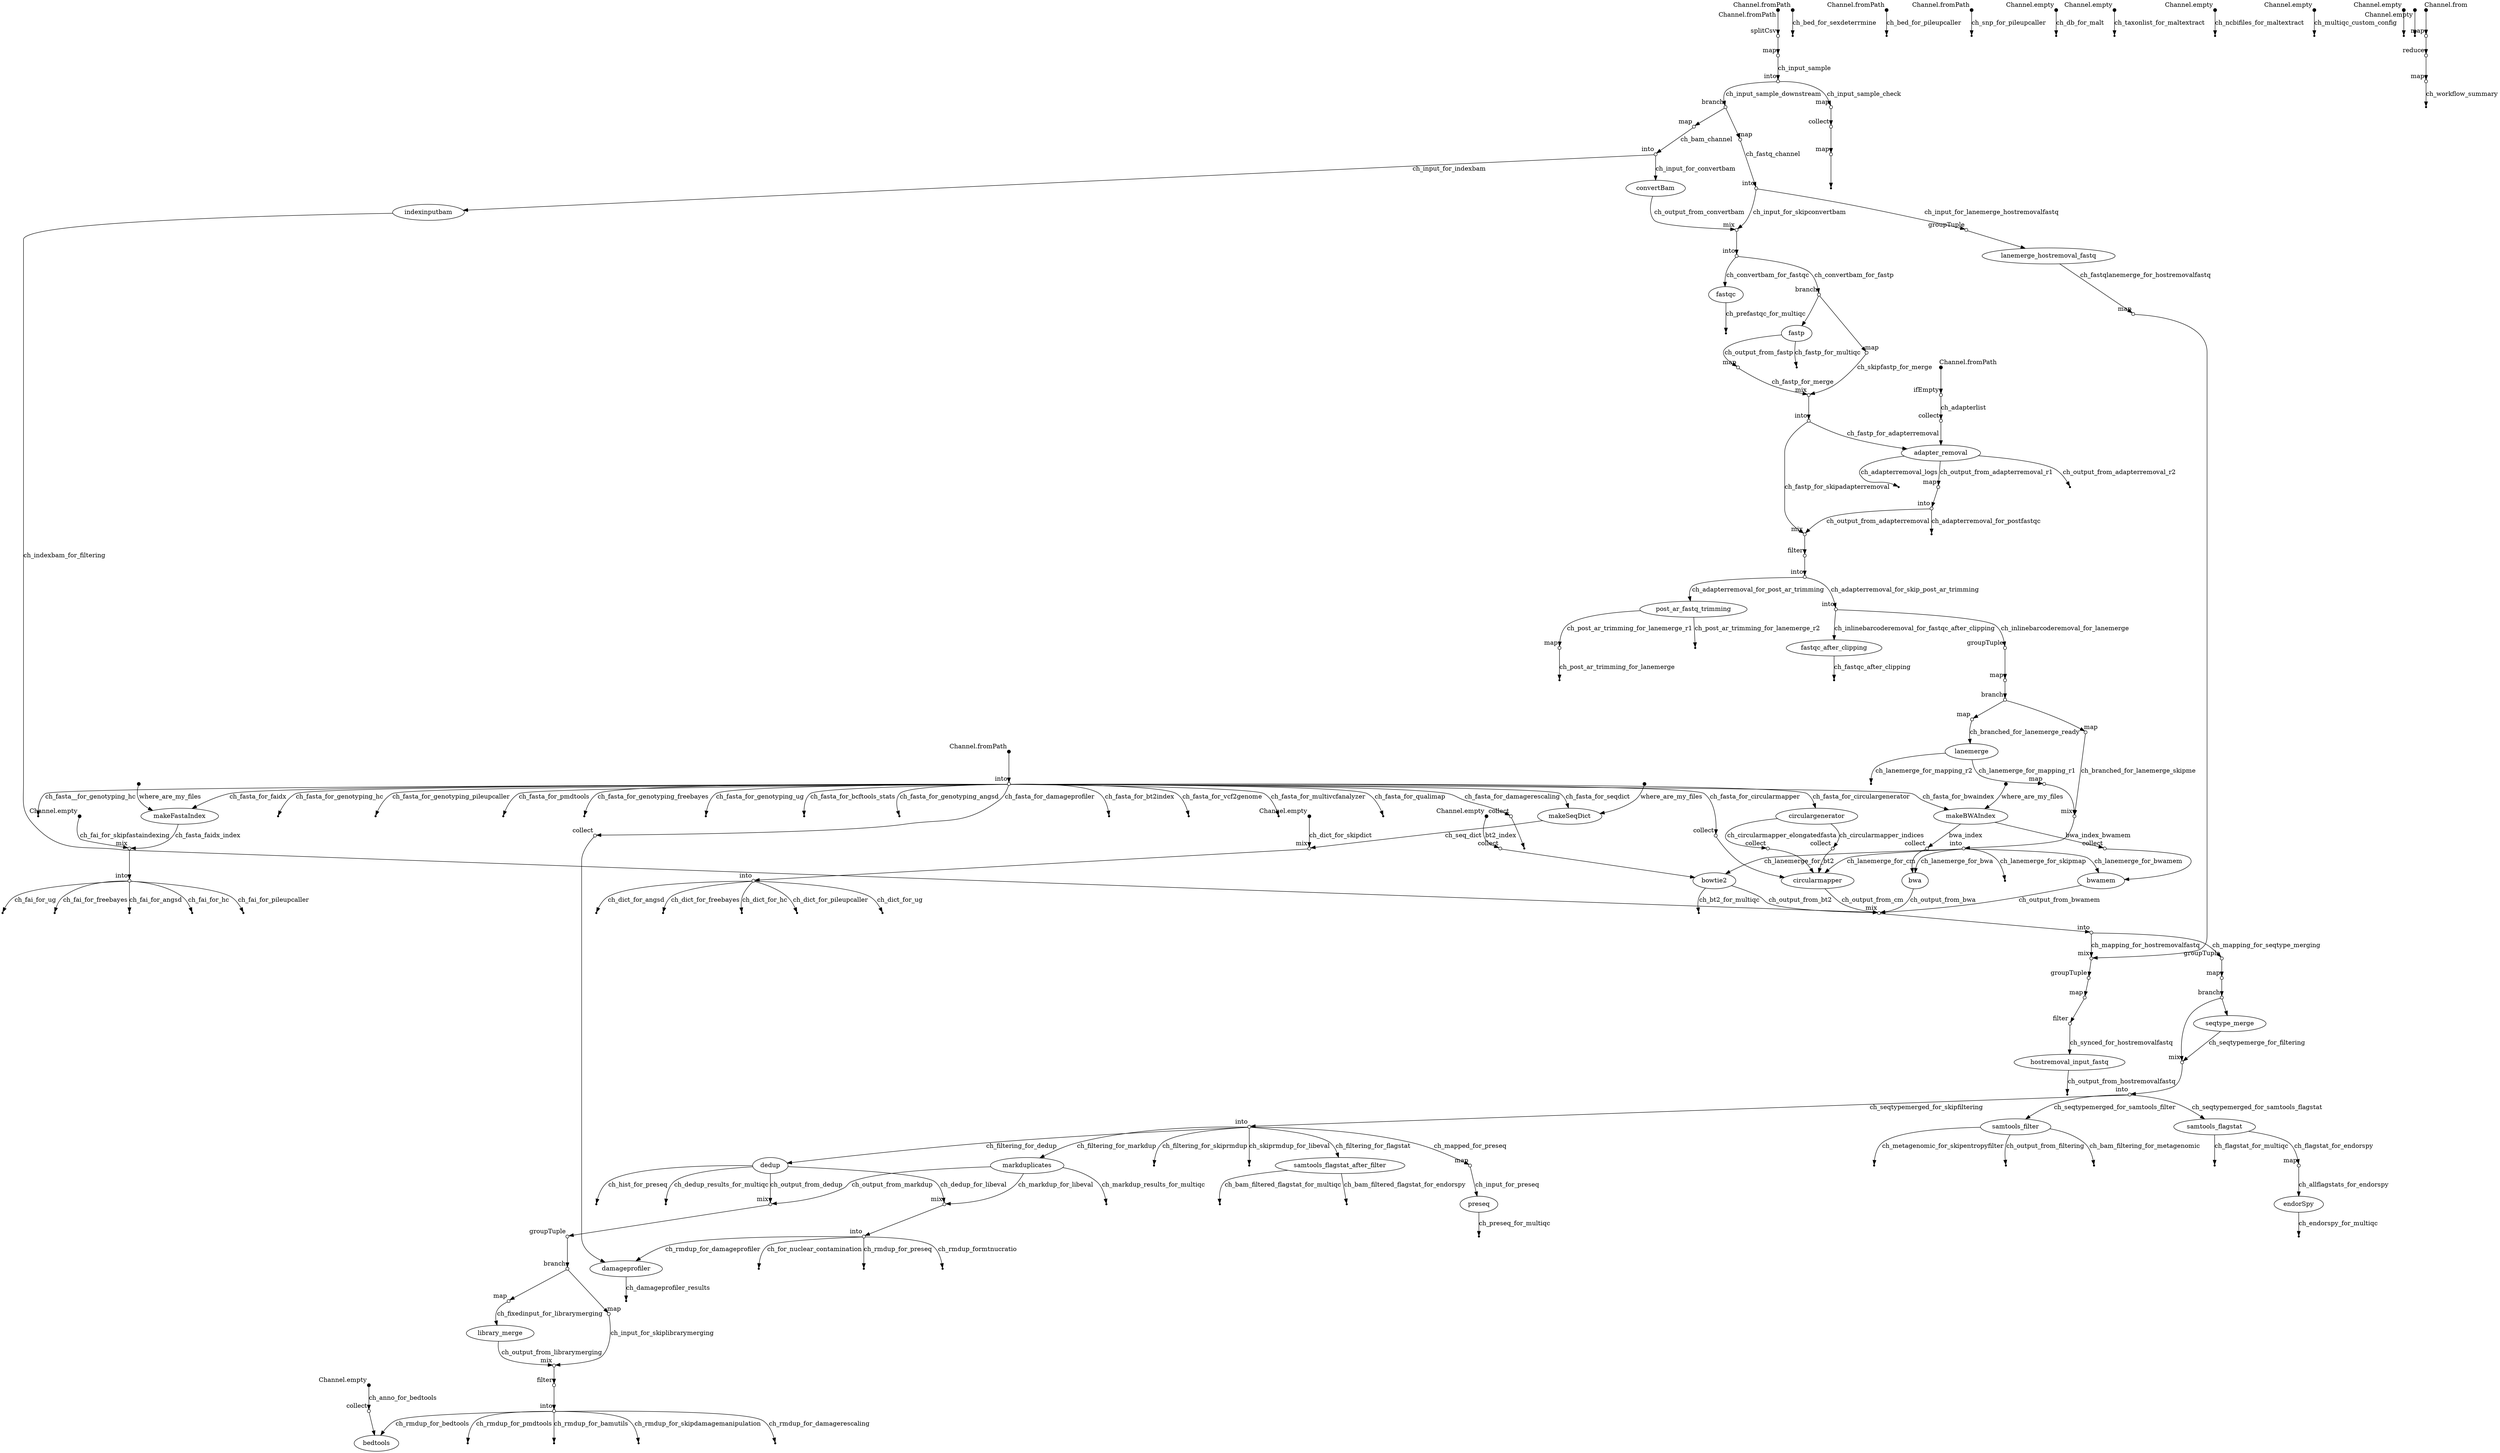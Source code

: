 digraph "pipeline_dag_20211122_190312" {
p0 [shape=point,label="",fixedsize=true,width=0.1,xlabel="Channel.empty"];
p187 [shape=circle,label="",fixedsize=true,width=0.1,xlabel="collect"];
p0 -> p187 [label="ch_anno_for_bedtools"];

p1 [shape=point,label="",fixedsize=true,width=0.1,xlabel="Channel.fromPath"];
p2 [shape=circle,label="",fixedsize=true,width=0.1,xlabel="into"];
p1 -> p2;

p2 [shape=circle,label="",fixedsize=true,width=0.1,xlabel="into"];
p14 [shape=point];
p2 -> p14 [label="ch_fasta__for_genotyping_hc"];

p2 [shape=circle,label="",fixedsize=true,width=0.1,xlabel="into"];
p13 [shape=point];
p2 -> p13 [label="ch_fasta_for_genotyping_hc"];

p2 [shape=circle,label="",fixedsize=true,width=0.1,xlabel="into"];
p12 [shape=point];
p2 -> p12 [label="ch_fasta_for_genotyping_pileupcaller"];

p2 [shape=circle,label="",fixedsize=true,width=0.1,xlabel="into"];
p58 [label="makeFastaIndex"];
p2 -> p58 [label="ch_fasta_for_faidx"];

p2 [shape=circle,label="",fixedsize=true,width=0.1,xlabel="into"];
p54 [label="makeBWAIndex"];
p2 -> p54 [label="ch_fasta_for_bwaindex"];

p2 [shape=circle,label="",fixedsize=true,width=0.1,xlabel="into"];
p11 [shape=point];
p2 -> p11 [label="ch_fasta_for_pmdtools"];

p2 [shape=circle,label="",fixedsize=true,width=0.1,xlabel="into"];
p10 [shape=point];
p2 -> p10 [label="ch_fasta_for_genotyping_freebayes"];

p2 [shape=circle,label="",fixedsize=true,width=0.1,xlabel="into"];
p9 [shape=point];
p2 -> p9 [label="ch_fasta_for_genotyping_ug"];

p2 [shape=circle,label="",fixedsize=true,width=0.1,xlabel="into"];
p8 [shape=point];
p2 -> p8 [label="ch_fasta_for_bcftools_stats"];

p2 [shape=circle,label="",fixedsize=true,width=0.1,xlabel="into"];
p7 [shape=point];
p2 -> p7 [label="ch_fasta_for_genotyping_angsd"];

p2 [shape=circle,label="",fixedsize=true,width=0.1,xlabel="into"];
p125 [shape=circle,label="",fixedsize=true,width=0.1,xlabel="collect"];
p2 -> p125 [label="ch_fasta_for_circularmapper"];

p2 [shape=circle,label="",fixedsize=true,width=0.1,xlabel="into"];
p6 [shape=point];
p2 -> p6 [label="ch_fasta_for_bt2index"];

p2 [shape=circle,label="",fixedsize=true,width=0.1,xlabel="into"];
p5 [shape=point];
p2 -> p5 [label="ch_fasta_for_vcf2genome"];

p2 [shape=circle,label="",fixedsize=true,width=0.1,xlabel="into"];
p68 [label="makeSeqDict"];
p2 -> p68 [label="ch_fasta_for_seqdict"];

p2 [shape=circle,label="",fixedsize=true,width=0.1,xlabel="into"];
p4 [shape=point];
p2 -> p4 [label="ch_fasta_for_multivcfanalyzer"];

p2 [shape=circle,label="",fixedsize=true,width=0.1,xlabel="into"];
p192 [shape=circle,label="",fixedsize=true,width=0.1,xlabel="collect"];
p2 -> p192 [label="ch_fasta_for_damagerescaling"];

p2 [shape=circle,label="",fixedsize=true,width=0.1,xlabel="into"];
p189 [shape=circle,label="",fixedsize=true,width=0.1,xlabel="collect"];
p2 -> p189 [label="ch_fasta_for_damageprofiler"];

p2 [shape=circle,label="",fixedsize=true,width=0.1,xlabel="into"];
p123 [label="circulargenerator"];
p2 -> p123 [label="ch_fasta_for_circulargenerator"];

p2 [shape=circle,label="",fixedsize=true,width=0.1,xlabel="into"];
p3 [shape=point];
p2 -> p3 [label="ch_fasta_for_qualimap"];

p15 [shape=point,label="",fixedsize=true,width=0.1,xlabel="Channel.fromPath"];
p16 [shape=circle,label="",fixedsize=true,width=0.1,xlabel="ifEmpty"];
p15 -> p16;

p16 [shape=circle,label="",fixedsize=true,width=0.1,xlabel="ifEmpty"];
p89 [shape=circle,label="",fixedsize=true,width=0.1,xlabel="collect"];
p16 -> p89 [label="ch_adapterlist"];

p17 [shape=point,label="",fixedsize=true,width=0.1,xlabel="Channel.fromPath"];
p18 [shape=point];
p17 -> p18 [label="ch_bed_for_sexdeterrmine"];

p19 [shape=point,label="",fixedsize=true,width=0.1,xlabel="Channel.fromPath"];
p20 [shape=point];
p19 -> p20 [label="ch_bed_for_pileupcaller"];

p21 [shape=point,label="",fixedsize=true,width=0.1,xlabel="Channel.fromPath"];
p22 [shape=point];
p21 -> p22 [label="ch_snp_for_pileupcaller"];

p23 [shape=point,label="",fixedsize=true,width=0.1,xlabel="Channel.empty"];
p24 [shape=point];
p23 -> p24 [label="ch_db_for_malt"];

p25 [shape=point,label="",fixedsize=true,width=0.1,xlabel="Channel.empty"];
p26 [shape=point];
p25 -> p26 [label="ch_taxonlist_for_maltextract"];

p27 [shape=point,label="",fixedsize=true,width=0.1,xlabel="Channel.empty"];
p28 [shape=point];
p27 -> p28 [label="ch_ncbifiles_for_maltextract"];

p29 [shape=point,label="",fixedsize=true,width=0.1,xlabel="Channel.empty"];
p30 [shape=point];
p29 -> p30 [label="ch_multiqc_custom_config"];

p31 [shape=point,label="",fixedsize=true,width=0.1,xlabel="Channel.empty"];
p32 [shape=point];
p31 -> p32;

p33 [shape=point,label="",fixedsize=true,width=0.1,xlabel="Channel.fromPath"];
p34 [shape=circle,label="",fixedsize=true,width=0.1,xlabel="splitCsv"];
p33 -> p34;

p34 [shape=circle,label="",fixedsize=true,width=0.1,xlabel="splitCsv"];
p35 [shape=circle,label="",fixedsize=true,width=0.1,xlabel="map"];
p34 -> p35;

p35 [shape=circle,label="",fixedsize=true,width=0.1,xlabel="map"];
p36 [shape=circle,label="",fixedsize=true,width=0.1,xlabel="into"];
p35 -> p36 [label="ch_input_sample"];

p36 [shape=circle,label="",fixedsize=true,width=0.1,xlabel="into"];
p41 [shape=circle,label="",fixedsize=true,width=0.1,xlabel="branch"];
p36 -> p41 [label="ch_input_sample_downstream"];

p36 [shape=circle,label="",fixedsize=true,width=0.1,xlabel="into"];
p37 [shape=circle,label="",fixedsize=true,width=0.1,xlabel="map"];
p36 -> p37 [label="ch_input_sample_check"];

p37 [shape=circle,label="",fixedsize=true,width=0.1,xlabel="map"];
p38 [shape=circle,label="",fixedsize=true,width=0.1,xlabel="collect"];
p37 -> p38;

p38 [shape=circle,label="",fixedsize=true,width=0.1,xlabel="collect"];
p39 [shape=circle,label="",fixedsize=true,width=0.1,xlabel="map"];
p38 -> p39;

p39 [shape=circle,label="",fixedsize=true,width=0.1,xlabel="map"];
p40 [shape=point];
p39 -> p40;

p41 [shape=circle,label="",fixedsize=true,width=0.1,xlabel="branch"];
p43 [shape=circle,label="",fixedsize=true,width=0.1,xlabel="map"];
p41 -> p43;

p41 [shape=circle,label="",fixedsize=true,width=0.1,xlabel="branch"];
p42 [shape=circle,label="",fixedsize=true,width=0.1,xlabel="map"];
p41 -> p42;

p42 [shape=circle,label="",fixedsize=true,width=0.1,xlabel="map"];
p47 [shape=circle,label="",fixedsize=true,width=0.1,xlabel="into"];
p42 -> p47 [label="ch_fastq_channel"];

p43 [shape=circle,label="",fixedsize=true,width=0.1,xlabel="map"];
p46 [shape=circle,label="",fixedsize=true,width=0.1,xlabel="into"];
p43 -> p46 [label="ch_bam_channel"];

p44 [shape=point,label="",fixedsize=true,width=0.1,xlabel="Channel.empty"];
p45 [shape=point];
p44 -> p45;

p46 [shape=circle,label="",fixedsize=true,width=0.1,xlabel="into"];
p76 [label="convertBam"];
p46 -> p76 [label="ch_input_for_convertbam"];

p46 [shape=circle,label="",fixedsize=true,width=0.1,xlabel="into"];
p77 [label="indexinputbam"];
p46 -> p77 [label="ch_input_for_indexbam"];

p47 [shape=circle,label="",fixedsize=true,width=0.1,xlabel="into"];
p78 [shape=circle,label="",fixedsize=true,width=0.1,xlabel="mix"];
p47 -> p78 [label="ch_input_for_skipconvertbam"];

p47 [shape=circle,label="",fixedsize=true,width=0.1,xlabel="into"];
p115 [shape=circle,label="",fixedsize=true,width=0.1,xlabel="groupTuple"];
p47 -> p115 [label="ch_input_for_lanemerge_hostremovalfastq"];

p48 [shape=point,label="",fixedsize=true,width=0.1,xlabel="Channel.from"];
p49 [shape=circle,label="",fixedsize=true,width=0.1,xlabel="map"];
p48 -> p49;

p49 [shape=circle,label="",fixedsize=true,width=0.1,xlabel="map"];
p50 [shape=circle,label="",fixedsize=true,width=0.1,xlabel="reduce"];
p49 -> p50;

p50 [shape=circle,label="",fixedsize=true,width=0.1,xlabel="reduce"];
p51 [shape=circle,label="",fixedsize=true,width=0.1,xlabel="map"];
p50 -> p51;

p51 [shape=circle,label="",fixedsize=true,width=0.1,xlabel="map"];
p52 [shape=point];
p51 -> p52 [label="ch_workflow_summary"];

p53 [shape=point,label="",fixedsize=true,width=0.1];
p54 [label="makeBWAIndex"];
p53 -> p54 [label="where_are_my_files"];

p54 [label="makeBWAIndex"];
p119 [shape=circle,label="",fixedsize=true,width=0.1,xlabel="collect"];
p54 -> p119 [label="bwa_index"];

p54 [label="makeBWAIndex"];
p121 [shape=circle,label="",fixedsize=true,width=0.1,xlabel="collect"];
p54 -> p121 [label="bwa_index_bwamem"];

p55 [shape=point,label="",fixedsize=true,width=0.1,xlabel="Channel.empty"];
p128 [shape=circle,label="",fixedsize=true,width=0.1,xlabel="collect"];
p55 -> p128 [label="bt2_index"];

p56 [shape=point,label="",fixedsize=true,width=0.1,xlabel="Channel.empty"];
p59 [shape=circle,label="",fixedsize=true,width=0.1,xlabel="mix"];
p56 -> p59 [label="ch_fai_for_skipfastaindexing"];

p57 [shape=point,label="",fixedsize=true,width=0.1];
p58 [label="makeFastaIndex"];
p57 -> p58 [label="where_are_my_files"];

p58 [label="makeFastaIndex"];
p59 [shape=circle,label="",fixedsize=true,width=0.1,xlabel="mix"];
p58 -> p59 [label="ch_fasta_faidx_index"];

p59 [shape=circle,label="",fixedsize=true,width=0.1,xlabel="mix"];
p60 [shape=circle,label="",fixedsize=true,width=0.1,xlabel="into"];
p59 -> p60;

p60 [shape=circle,label="",fixedsize=true,width=0.1,xlabel="into"];
p65 [shape=point];
p60 -> p65 [label="ch_fai_for_hc"];

p60 [shape=circle,label="",fixedsize=true,width=0.1,xlabel="into"];
p64 [shape=point];
p60 -> p64 [label="ch_fai_for_pileupcaller"];

p60 [shape=circle,label="",fixedsize=true,width=0.1,xlabel="into"];
p63 [shape=point];
p60 -> p63 [label="ch_fai_for_ug"];

p60 [shape=circle,label="",fixedsize=true,width=0.1,xlabel="into"];
p62 [shape=point];
p60 -> p62 [label="ch_fai_for_freebayes"];

p60 [shape=circle,label="",fixedsize=true,width=0.1,xlabel="into"];
p61 [shape=point];
p60 -> p61 [label="ch_fai_for_angsd"];

p66 [shape=point,label="",fixedsize=true,width=0.1,xlabel="Channel.empty"];
p69 [shape=circle,label="",fixedsize=true,width=0.1,xlabel="mix"];
p66 -> p69 [label="ch_dict_for_skipdict"];

p67 [shape=point,label="",fixedsize=true,width=0.1];
p68 [label="makeSeqDict"];
p67 -> p68 [label="where_are_my_files"];

p68 [label="makeSeqDict"];
p69 [shape=circle,label="",fixedsize=true,width=0.1,xlabel="mix"];
p68 -> p69 [label="ch_seq_dict"];

p69 [shape=circle,label="",fixedsize=true,width=0.1,xlabel="mix"];
p70 [shape=circle,label="",fixedsize=true,width=0.1,xlabel="into"];
p69 -> p70;

p70 [shape=circle,label="",fixedsize=true,width=0.1,xlabel="into"];
p75 [shape=point];
p70 -> p75 [label="ch_dict_for_ug"];

p70 [shape=circle,label="",fixedsize=true,width=0.1,xlabel="into"];
p74 [shape=point];
p70 -> p74 [label="ch_dict_for_angsd"];

p70 [shape=circle,label="",fixedsize=true,width=0.1,xlabel="into"];
p73 [shape=point];
p70 -> p73 [label="ch_dict_for_freebayes"];

p70 [shape=circle,label="",fixedsize=true,width=0.1,xlabel="into"];
p72 [shape=point];
p70 -> p72 [label="ch_dict_for_hc"];

p70 [shape=circle,label="",fixedsize=true,width=0.1,xlabel="into"];
p71 [shape=point];
p70 -> p71 [label="ch_dict_for_pileupcaller"];

p76 [label="convertBam"];
p78 [shape=circle,label="",fixedsize=true,width=0.1,xlabel="mix"];
p76 -> p78 [label="ch_output_from_convertbam"];

p77 [label="indexinputbam"];
p131 [shape=circle,label="",fixedsize=true,width=0.1,xlabel="mix"];
p77 -> p131 [label="ch_indexbam_for_filtering"];

p78 [shape=circle,label="",fixedsize=true,width=0.1,xlabel="mix"];
p79 [shape=circle,label="",fixedsize=true,width=0.1,xlabel="into"];
p78 -> p79;

p79 [shape=circle,label="",fixedsize=true,width=0.1,xlabel="into"];
p80 [label="fastqc"];
p79 -> p80 [label="ch_convertbam_for_fastqc"];

p79 [shape=circle,label="",fixedsize=true,width=0.1,xlabel="into"];
p82 [shape=circle,label="",fixedsize=true,width=0.1,xlabel="branch"];
p79 -> p82 [label="ch_convertbam_for_fastp"];

p80 [label="fastqc"];
p81 [shape=point];
p80 -> p81 [label="ch_prefastqc_for_multiqc"];

p82 [shape=circle,label="",fixedsize=true,width=0.1,xlabel="branch"];
p83 [label="fastp"];
p82 -> p83;

p82 [shape=circle,label="",fixedsize=true,width=0.1,xlabel="branch"];
p85 [shape=circle,label="",fixedsize=true,width=0.1,xlabel="map"];
p82 -> p85;

p83 [label="fastp"];
p86 [shape=circle,label="",fixedsize=true,width=0.1,xlabel="map"];
p83 -> p86 [label="ch_output_from_fastp"];

p83 [label="fastp"];
p84 [shape=point];
p83 -> p84 [label="ch_fastp_for_multiqc"];

p85 [shape=circle,label="",fixedsize=true,width=0.1,xlabel="map"];
p87 [shape=circle,label="",fixedsize=true,width=0.1,xlabel="mix"];
p85 -> p87 [label="ch_skipfastp_for_merge"];

p86 [shape=circle,label="",fixedsize=true,width=0.1,xlabel="map"];
p87 [shape=circle,label="",fixedsize=true,width=0.1,xlabel="mix"];
p86 -> p87 [label="ch_fastp_for_merge"];

p87 [shape=circle,label="",fixedsize=true,width=0.1,xlabel="mix"];
p88 [shape=circle,label="",fixedsize=true,width=0.1,xlabel="into"];
p87 -> p88;

p88 [shape=circle,label="",fixedsize=true,width=0.1,xlabel="into"];
p90 [label="adapter_removal"];
p88 -> p90 [label="ch_fastp_for_adapterremoval"];

p88 [shape=circle,label="",fixedsize=true,width=0.1,xlabel="into"];
p96 [shape=circle,label="",fixedsize=true,width=0.1,xlabel="mix"];
p88 -> p96 [label="ch_fastp_for_skipadapterremoval"];

p89 [shape=circle,label="",fixedsize=true,width=0.1,xlabel="collect"];
p90 [label="adapter_removal"];
p89 -> p90;

p90 [label="adapter_removal"];
p93 [shape=circle,label="",fixedsize=true,width=0.1,xlabel="map"];
p90 -> p93 [label="ch_output_from_adapterremoval_r1"];

p90 [label="adapter_removal"];
p92 [shape=point];
p90 -> p92 [label="ch_output_from_adapterremoval_r2"];

p90 [label="adapter_removal"];
p91 [shape=point];
p90 -> p91 [label="ch_adapterremoval_logs"];

p93 [shape=circle,label="",fixedsize=true,width=0.1,xlabel="map"];
p94 [shape=circle,label="",fixedsize=true,width=0.1,xlabel="into"];
p93 -> p94;

p94 [shape=circle,label="",fixedsize=true,width=0.1,xlabel="into"];
p96 [shape=circle,label="",fixedsize=true,width=0.1,xlabel="mix"];
p94 -> p96 [label="ch_output_from_adapterremoval"];

p94 [shape=circle,label="",fixedsize=true,width=0.1,xlabel="into"];
p95 [shape=point];
p94 -> p95 [label="ch_adapterremoval_for_postfastqc"];

p96 [shape=circle,label="",fixedsize=true,width=0.1,xlabel="mix"];
p97 [shape=circle,label="",fixedsize=true,width=0.1,xlabel="filter"];
p96 -> p97;

p97 [shape=circle,label="",fixedsize=true,width=0.1,xlabel="filter"];
p98 [shape=circle,label="",fixedsize=true,width=0.1,xlabel="into"];
p97 -> p98;

p98 [shape=circle,label="",fixedsize=true,width=0.1,xlabel="into"];
p99 [label="post_ar_fastq_trimming"];
p98 -> p99 [label="ch_adapterremoval_for_post_ar_trimming"];

p98 [shape=circle,label="",fixedsize=true,width=0.1,xlabel="into"];
p103 [shape=circle,label="",fixedsize=true,width=0.1,xlabel="into"];
p98 -> p103 [label="ch_adapterremoval_for_skip_post_ar_trimming"];

p99 [label="post_ar_fastq_trimming"];
p101 [shape=circle,label="",fixedsize=true,width=0.1,xlabel="map"];
p99 -> p101 [label="ch_post_ar_trimming_for_lanemerge_r1"];

p99 [label="post_ar_fastq_trimming"];
p100 [shape=point];
p99 -> p100 [label="ch_post_ar_trimming_for_lanemerge_r2"];

p101 [shape=circle,label="",fixedsize=true,width=0.1,xlabel="map"];
p102 [shape=point];
p101 -> p102 [label="ch_post_ar_trimming_for_lanemerge"];

p103 [shape=circle,label="",fixedsize=true,width=0.1,xlabel="into"];
p104 [shape=circle,label="",fixedsize=true,width=0.1,xlabel="groupTuple"];
p103 -> p104 [label="ch_inlinebarcoderemoval_for_lanemerge"];

p103 [shape=circle,label="",fixedsize=true,width=0.1,xlabel="into"];
p117 [label="fastqc_after_clipping"];
p103 -> p117 [label="ch_inlinebarcoderemoval_for_fastqc_after_clipping"];

p104 [shape=circle,label="",fixedsize=true,width=0.1,xlabel="groupTuple"];
p105 [shape=circle,label="",fixedsize=true,width=0.1,xlabel="map"];
p104 -> p105;

p105 [shape=circle,label="",fixedsize=true,width=0.1,xlabel="map"];
p106 [shape=circle,label="",fixedsize=true,width=0.1,xlabel="branch"];
p105 -> p106;

p106 [shape=circle,label="",fixedsize=true,width=0.1,xlabel="branch"];
p108 [shape=circle,label="",fixedsize=true,width=0.1,xlabel="map"];
p106 -> p108;

p106 [shape=circle,label="",fixedsize=true,width=0.1,xlabel="branch"];
p107 [shape=circle,label="",fixedsize=true,width=0.1,xlabel="map"];
p106 -> p107;

p107 [shape=circle,label="",fixedsize=true,width=0.1,xlabel="map"];
p112 [shape=circle,label="",fixedsize=true,width=0.1,xlabel="mix"];
p107 -> p112 [label="ch_branched_for_lanemerge_skipme"];

p108 [shape=circle,label="",fixedsize=true,width=0.1,xlabel="map"];
p109 [label="lanemerge"];
p108 -> p109 [label="ch_branched_for_lanemerge_ready"];

p109 [label="lanemerge"];
p111 [shape=circle,label="",fixedsize=true,width=0.1,xlabel="map"];
p109 -> p111 [label="ch_lanemerge_for_mapping_r1"];

p109 [label="lanemerge"];
p110 [shape=point];
p109 -> p110 [label="ch_lanemerge_for_mapping_r2"];

p111 [shape=circle,label="",fixedsize=true,width=0.1,xlabel="map"];
p112 [shape=circle,label="",fixedsize=true,width=0.1,xlabel="mix"];
p111 -> p112;

p112 [shape=circle,label="",fixedsize=true,width=0.1,xlabel="mix"];
p113 [shape=circle,label="",fixedsize=true,width=0.1,xlabel="into"];
p112 -> p113;

p113 [shape=circle,label="",fixedsize=true,width=0.1,xlabel="into"];
p120 [label="bwa"];
p113 -> p120 [label="ch_lanemerge_for_bwa"];

p113 [shape=circle,label="",fixedsize=true,width=0.1,xlabel="into"];
p129 [label="bowtie2"];
p113 -> p129 [label="ch_lanemerge_for_bt2"];

p113 [shape=circle,label="",fixedsize=true,width=0.1,xlabel="into"];
p122 [label="bwamem"];
p113 -> p122 [label="ch_lanemerge_for_bwamem"];

p113 [shape=circle,label="",fixedsize=true,width=0.1,xlabel="into"];
p114 [shape=point];
p113 -> p114 [label="ch_lanemerge_for_skipmap"];

p113 [shape=circle,label="",fixedsize=true,width=0.1,xlabel="into"];
p127 [label="circularmapper"];
p113 -> p127 [label="ch_lanemerge_for_cm"];

p115 [shape=circle,label="",fixedsize=true,width=0.1,xlabel="groupTuple"];
p116 [label="lanemerge_hostremoval_fastq"];
p115 -> p116;

p116 [label="lanemerge_hostremoval_fastq"];
p133 [shape=circle,label="",fixedsize=true,width=0.1,xlabel="map"];
p116 -> p133 [label="ch_fastqlanemerge_for_hostremovalfastq"];

p117 [label="fastqc_after_clipping"];
p118 [shape=point];
p117 -> p118 [label="ch_fastqc_after_clipping"];

p119 [shape=circle,label="",fixedsize=true,width=0.1,xlabel="collect"];
p120 [label="bwa"];
p119 -> p120;

p120 [label="bwa"];
p131 [shape=circle,label="",fixedsize=true,width=0.1,xlabel="mix"];
p120 -> p131 [label="ch_output_from_bwa"];

p121 [shape=circle,label="",fixedsize=true,width=0.1,xlabel="collect"];
p122 [label="bwamem"];
p121 -> p122;

p122 [label="bwamem"];
p131 [shape=circle,label="",fixedsize=true,width=0.1,xlabel="mix"];
p122 -> p131 [label="ch_output_from_bwamem"];

p123 [label="circulargenerator"];
p124 [shape=circle,label="",fixedsize=true,width=0.1,xlabel="collect"];
p123 -> p124 [label="ch_circularmapper_indices"];

p123 [label="circulargenerator"];
p126 [shape=circle,label="",fixedsize=true,width=0.1,xlabel="collect"];
p123 -> p126 [label="ch_circularmapper_elongatedfasta"];

p124 [shape=circle,label="",fixedsize=true,width=0.1,xlabel="collect"];
p127 [label="circularmapper"];
p124 -> p127;

p125 [shape=circle,label="",fixedsize=true,width=0.1,xlabel="collect"];
p127 [label="circularmapper"];
p125 -> p127;

p126 [shape=circle,label="",fixedsize=true,width=0.1,xlabel="collect"];
p127 [label="circularmapper"];
p126 -> p127;

p127 [label="circularmapper"];
p131 [shape=circle,label="",fixedsize=true,width=0.1,xlabel="mix"];
p127 -> p131 [label="ch_output_from_cm"];

p128 [shape=circle,label="",fixedsize=true,width=0.1,xlabel="collect"];
p129 [label="bowtie2"];
p128 -> p129;

p129 [label="bowtie2"];
p131 [shape=circle,label="",fixedsize=true,width=0.1,xlabel="mix"];
p129 -> p131 [label="ch_output_from_bt2"];

p129 [label="bowtie2"];
p130 [shape=point];
p129 -> p130 [label="ch_bt2_for_multiqc"];

p131 [shape=circle,label="",fixedsize=true,width=0.1,xlabel="mix"];
p132 [shape=circle,label="",fixedsize=true,width=0.1,xlabel="into"];
p131 -> p132;

p132 [shape=circle,label="",fixedsize=true,width=0.1,xlabel="into"];
p140 [shape=circle,label="",fixedsize=true,width=0.1,xlabel="groupTuple"];
p132 -> p140 [label="ch_mapping_for_seqtype_merging"];

p132 [shape=circle,label="",fixedsize=true,width=0.1,xlabel="into"];
p134 [shape=circle,label="",fixedsize=true,width=0.1,xlabel="mix"];
p132 -> p134 [label="ch_mapping_for_hostremovalfastq"];

p133 [shape=circle,label="",fixedsize=true,width=0.1,xlabel="map"];
p134 [shape=circle,label="",fixedsize=true,width=0.1,xlabel="mix"];
p133 -> p134;

p134 [shape=circle,label="",fixedsize=true,width=0.1,xlabel="mix"];
p135 [shape=circle,label="",fixedsize=true,width=0.1,xlabel="groupTuple"];
p134 -> p135;

p135 [shape=circle,label="",fixedsize=true,width=0.1,xlabel="groupTuple"];
p136 [shape=circle,label="",fixedsize=true,width=0.1,xlabel="map"];
p135 -> p136;

p136 [shape=circle,label="",fixedsize=true,width=0.1,xlabel="map"];
p137 [shape=circle,label="",fixedsize=true,width=0.1,xlabel="filter"];
p136 -> p137;

p137 [shape=circle,label="",fixedsize=true,width=0.1,xlabel="filter"];
p138 [label="hostremoval_input_fastq"];
p137 -> p138 [label="ch_synced_for_hostremovalfastq"];

p138 [label="hostremoval_input_fastq"];
p139 [shape=point];
p138 -> p139 [label="ch_output_from_hostremovalfastq"];

p140 [shape=circle,label="",fixedsize=true,width=0.1,xlabel="groupTuple"];
p141 [shape=circle,label="",fixedsize=true,width=0.1,xlabel="map"];
p140 -> p141;

p141 [shape=circle,label="",fixedsize=true,width=0.1,xlabel="map"];
p142 [shape=circle,label="",fixedsize=true,width=0.1,xlabel="branch"];
p141 -> p142;

p142 [shape=circle,label="",fixedsize=true,width=0.1,xlabel="branch"];
p144 [shape=circle,label="",fixedsize=true,width=0.1,xlabel="mix"];
p142 -> p144;

p142 [shape=circle,label="",fixedsize=true,width=0.1,xlabel="branch"];
p143 [label="seqtype_merge"];
p142 -> p143;

p143 [label="seqtype_merge"];
p144 [shape=circle,label="",fixedsize=true,width=0.1,xlabel="mix"];
p143 -> p144 [label="ch_seqtypemerge_for_filtering"];

p144 [shape=circle,label="",fixedsize=true,width=0.1,xlabel="mix"];
p145 [shape=circle,label="",fixedsize=true,width=0.1,xlabel="into"];
p144 -> p145;

p145 [shape=circle,label="",fixedsize=true,width=0.1,xlabel="into"];
p148 [label="samtools_filter"];
p145 -> p148 [label="ch_seqtypemerged_for_samtools_filter"];

p145 [shape=circle,label="",fixedsize=true,width=0.1,xlabel="into"];
p146 [label="samtools_flagstat"];
p145 -> p146 [label="ch_seqtypemerged_for_samtools_flagstat"];

p145 [shape=circle,label="",fixedsize=true,width=0.1,xlabel="into"];
p152 [shape=circle,label="",fixedsize=true,width=0.1,xlabel="into"];
p145 -> p152 [label="ch_seqtypemerged_for_skipfiltering"];

p146 [label="samtools_flagstat"];
p147 [shape=point];
p146 -> p147 [label="ch_flagstat_for_multiqc"];

p146 [label="samtools_flagstat"];
p158 [shape=circle,label="",fixedsize=true,width=0.1,xlabel="map"];
p146 -> p158 [label="ch_flagstat_for_endorspy"];

p148 [label="samtools_filter"];
p151 [shape=point];
p148 -> p151 [label="ch_output_from_filtering"];

p148 [label="samtools_filter"];
p150 [shape=point];
p148 -> p150 [label="ch_bam_filtering_for_metagenomic"];

p148 [label="samtools_filter"];
p149 [shape=point];
p148 -> p149 [label="ch_metagenomic_for_skipentropyfilter"];

p152 [shape=circle,label="",fixedsize=true,width=0.1,xlabel="into"];
p155 [label="samtools_flagstat_after_filter"];
p152 -> p155 [label="ch_filtering_for_flagstat"];

p152 [shape=circle,label="",fixedsize=true,width=0.1,xlabel="into"];
p154 [shape=point];
p152 -> p154 [label="ch_filtering_for_skiprmdup"];

p152 [shape=circle,label="",fixedsize=true,width=0.1,xlabel="into"];
p153 [shape=point];
p152 -> p153 [label="ch_skiprmdup_for_libeval"];

p152 [shape=circle,label="",fixedsize=true,width=0.1,xlabel="into"];
p184 [shape=circle,label="",fixedsize=true,width=0.1,xlabel="map"];
p152 -> p184 [label="ch_mapped_for_preseq"];

p152 [shape=circle,label="",fixedsize=true,width=0.1,xlabel="into"];
p161 [label="dedup"];
p152 -> p161 [label="ch_filtering_for_dedup"];

p152 [shape=circle,label="",fixedsize=true,width=0.1,xlabel="into"];
p164 [label="markduplicates"];
p152 -> p164 [label="ch_filtering_for_markdup"];

p155 [label="samtools_flagstat_after_filter"];
p157 [shape=point];
p155 -> p157 [label="ch_bam_filtered_flagstat_for_multiqc"];

p155 [label="samtools_flagstat_after_filter"];
p156 [shape=point];
p155 -> p156 [label="ch_bam_filtered_flagstat_for_endorspy"];

p158 [shape=circle,label="",fixedsize=true,width=0.1,xlabel="map"];
p159 [label="endorSpy"];
p158 -> p159 [label="ch_allflagstats_for_endorspy"];

p159 [label="endorSpy"];
p160 [shape=point];
p159 -> p160 [label="ch_endorspy_for_multiqc"];

p161 [label="dedup"];
p163 [shape=point];
p161 -> p163 [label="ch_hist_for_preseq"];

p161 [label="dedup"];
p162 [shape=point];
p161 -> p162 [label="ch_dedup_results_for_multiqc"];

p161 [label="dedup"];
p171 [shape=circle,label="",fixedsize=true,width=0.1,xlabel="mix"];
p161 -> p171 [label="ch_output_from_dedup"];

p161 [label="dedup"];
p166 [shape=circle,label="",fixedsize=true,width=0.1,xlabel="mix"];
p161 -> p166 [label="ch_dedup_for_libeval"];

p164 [label="markduplicates"];
p165 [shape=point];
p164 -> p165 [label="ch_markdup_results_for_multiqc"];

p164 [label="markduplicates"];
p171 [shape=circle,label="",fixedsize=true,width=0.1,xlabel="mix"];
p164 -> p171 [label="ch_output_from_markdup"];

p164 [label="markduplicates"];
p166 [shape=circle,label="",fixedsize=true,width=0.1,xlabel="mix"];
p164 -> p166 [label="ch_markdup_for_libeval"];

p166 [shape=circle,label="",fixedsize=true,width=0.1,xlabel="mix"];
p167 [shape=circle,label="",fixedsize=true,width=0.1,xlabel="into"];
p166 -> p167;

p167 [shape=circle,label="",fixedsize=true,width=0.1,xlabel="into"];
p170 [shape=point];
p167 -> p170 [label="ch_rmdup_formtnucratio"];

p167 [shape=circle,label="",fixedsize=true,width=0.1,xlabel="into"];
p190 [label="damageprofiler"];
p167 -> p190 [label="ch_rmdup_for_damageprofiler"];

p167 [shape=circle,label="",fixedsize=true,width=0.1,xlabel="into"];
p169 [shape=point];
p167 -> p169 [label="ch_for_nuclear_contamination"];

p167 [shape=circle,label="",fixedsize=true,width=0.1,xlabel="into"];
p168 [shape=point];
p167 -> p168 [label="ch_rmdup_for_preseq"];

p171 [shape=circle,label="",fixedsize=true,width=0.1,xlabel="mix"];
p172 [shape=circle,label="",fixedsize=true,width=0.1,xlabel="groupTuple"];
p171 -> p172;

p172 [shape=circle,label="",fixedsize=true,width=0.1,xlabel="groupTuple"];
p173 [shape=circle,label="",fixedsize=true,width=0.1,xlabel="branch"];
p172 -> p173;

p173 [shape=circle,label="",fixedsize=true,width=0.1,xlabel="branch"];
p175 [shape=circle,label="",fixedsize=true,width=0.1,xlabel="map"];
p173 -> p175;

p173 [shape=circle,label="",fixedsize=true,width=0.1,xlabel="branch"];
p174 [shape=circle,label="",fixedsize=true,width=0.1,xlabel="map"];
p173 -> p174;

p174 [shape=circle,label="",fixedsize=true,width=0.1,xlabel="map"];
p177 [shape=circle,label="",fixedsize=true,width=0.1,xlabel="mix"];
p174 -> p177 [label="ch_input_for_skiplibrarymerging"];

p175 [shape=circle,label="",fixedsize=true,width=0.1,xlabel="map"];
p176 [label="library_merge"];
p175 -> p176 [label="ch_fixedinput_for_librarymerging"];

p176 [label="library_merge"];
p177 [shape=circle,label="",fixedsize=true,width=0.1,xlabel="mix"];
p176 -> p177 [label="ch_output_from_librarymerging"];

p177 [shape=circle,label="",fixedsize=true,width=0.1,xlabel="mix"];
p178 [shape=circle,label="",fixedsize=true,width=0.1,xlabel="filter"];
p177 -> p178;

p178 [shape=circle,label="",fixedsize=true,width=0.1,xlabel="filter"];
p179 [shape=circle,label="",fixedsize=true,width=0.1,xlabel="into"];
p178 -> p179;

p179 [shape=circle,label="",fixedsize=true,width=0.1,xlabel="into"];
p183 [shape=point];
p179 -> p183 [label="ch_rmdup_for_pmdtools"];

p179 [shape=circle,label="",fixedsize=true,width=0.1,xlabel="into"];
p182 [shape=point];
p179 -> p182 [label="ch_rmdup_for_bamutils"];

p179 [shape=circle,label="",fixedsize=true,width=0.1,xlabel="into"];
p188 [label="bedtools"];
p179 -> p188 [label="ch_rmdup_for_bedtools"];

p179 [shape=circle,label="",fixedsize=true,width=0.1,xlabel="into"];
p181 [shape=point];
p179 -> p181 [label="ch_rmdup_for_skipdamagemanipulation"];

p179 [shape=circle,label="",fixedsize=true,width=0.1,xlabel="into"];
p180 [shape=point];
p179 -> p180 [label="ch_rmdup_for_damagerescaling"];

p184 [shape=circle,label="",fixedsize=true,width=0.1,xlabel="map"];
p185 [label="preseq"];
p184 -> p185 [label="ch_input_for_preseq"];

p185 [label="preseq"];
p186 [shape=point];
p185 -> p186 [label="ch_preseq_for_multiqc"];

p187 [shape=circle,label="",fixedsize=true,width=0.1,xlabel="collect"];
p188 [label="bedtools"];
p187 -> p188;

p189 [shape=circle,label="",fixedsize=true,width=0.1,xlabel="collect"];
p190 [label="damageprofiler"];
p189 -> p190;

p190 [label="damageprofiler"];
p191 [shape=point];
p190 -> p191 [label="ch_damageprofiler_results"];

p192 [shape=circle,label="",fixedsize=true,width=0.1,xlabel="collect"];
p193 [shape=point];
p192 -> p193;

}
